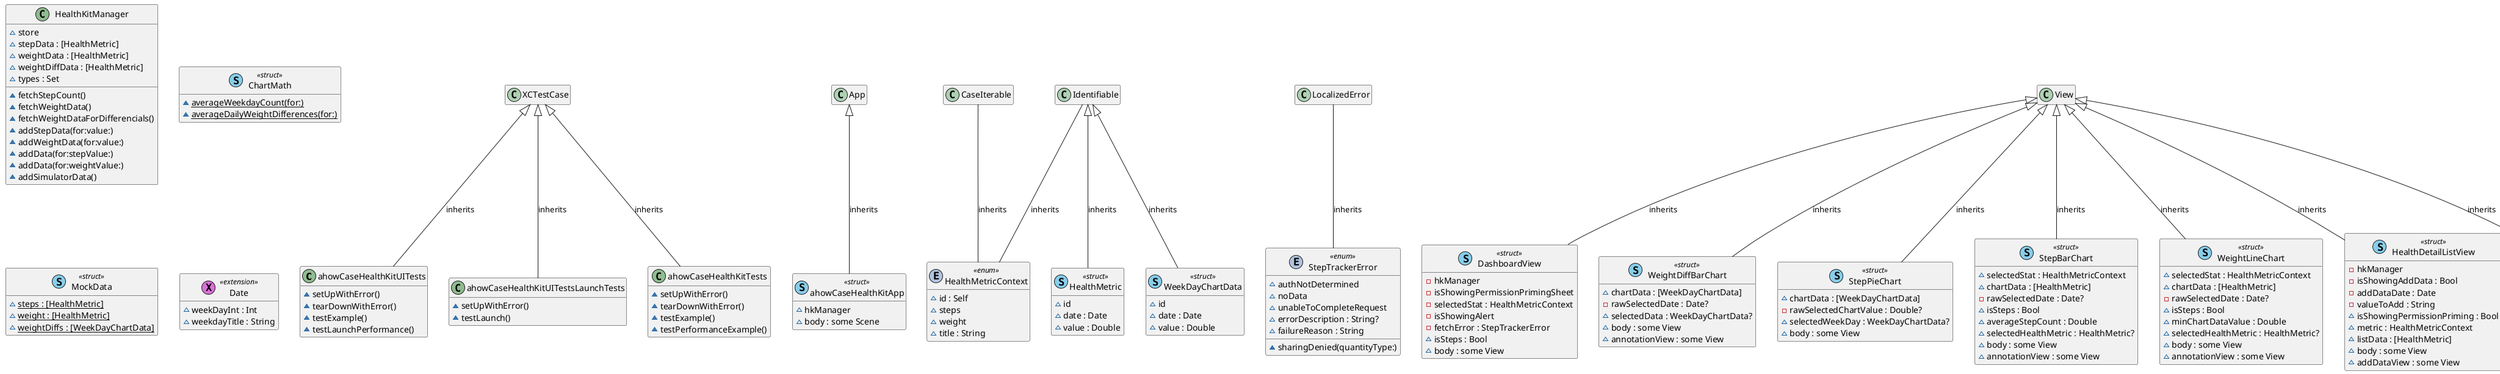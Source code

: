 @startuml
' STYLE START
hide empty members
skinparam shadowing false
' STYLE END
set namespaceSeparator none


class "ahowCaseHealthKitUITests" as ahowCaseHealthKitUITests << (C, DarkSeaGreen) >> { 
  ~setUpWithError()
  ~tearDownWithError()
  ~testExample()
  ~testLaunchPerformance() 
}
class "ahowCaseHealthKitUITestsLaunchTests" as ahowCaseHealthKitUITestsLaunchTests << (C, DarkSeaGreen) >> { 
  ~setUpWithError()
  ~testLaunch() 
}
class "ahowCaseHealthKitTests" as ahowCaseHealthKitTests << (C, DarkSeaGreen) >> { 
  ~setUpWithError()
  ~tearDownWithError()
  ~testExample()
  ~testPerformanceExample() 
}
class "ahowCaseHealthKitApp" as ahowCaseHealthKitApp << (S, SkyBlue) struct >> { 
  ~hkManager
  ~body : some Scene 
}
class "HealthMetricContext" as HealthMetricContext << (E, LightSteelBlue) enum >> { 
  ~id : Self
  ~steps
  ~weight
  ~title : String 
}
class "StepTrackerError" as StepTrackerError << (E, LightSteelBlue) enum >> { 
  ~authNotDetermined
  ~sharingDenied(quantityType:)
  ~noData
  ~unableToCompleteRequest
  ~errorDescription : String?
  ~failureReason : String 
}
class "HealthKitManager" as HealthKitManager << (C, DarkSeaGreen) >> { 
  ~store
  ~stepData : [HealthMetric]
  ~weightData : [HealthMetric]
  ~weightDiffData : [HealthMetric]
  ~types : Set
  ~fetchStepCount()
  ~fetchWeightData()
  ~fetchWeightDataForDifferencials()
  ~addStepData(for:value:)
  ~addWeightData(for:value:)
  ~addData(for:stepValue:)
  ~addData(for:weightValue:)
  ~addSimulatorData() 
}
class "HealthMetric" as HealthMetric << (S, SkyBlue) struct >> { 
  ~id
  ~date : Date
  ~value : Double 
}
class "DashboardView" as DashboardView << (S, SkyBlue) struct >> { 
  -hkManager
  -isShowingPermissionPrimingSheet
  -selectedStat : HealthMetricContext
  -isShowingAlert
  -fetchError : StepTrackerError
  ~isSteps : Bool
  ~body : some View 
}
class "WeightDiffBarChart" as WeightDiffBarChart << (S, SkyBlue) struct >> { 
  ~chartData : [WeekDayChartData]
  -rawSelectedDate : Date?
  ~selectedData : WeekDayChartData?
  ~body : some View
  ~annotationView : some View 
}
class "StepPieChart" as StepPieChart << (S, SkyBlue) struct >> { 
  ~chartData : [WeekDayChartData]
  -rawSelectedChartValue : Double?
  ~selectedWeekDay : WeekDayChartData?
  ~body : some View 
}
class "StepBarChart" as StepBarChart << (S, SkyBlue) struct >> { 
  ~selectedStat : HealthMetricContext
  ~chartData : [HealthMetric]
  -rawSelectedDate : Date?
  ~isSteps : Bool
  ~averageStepCount : Double
  ~selectedHealthMetric : HealthMetric?
  ~body : some View
  ~annotationView : some View 
}
class "WeightLineChart" as WeightLineChart << (S, SkyBlue) struct >> { 
  ~selectedStat : HealthMetricContext
  ~chartData : [HealthMetric]
  -rawSelectedDate : Date?
  ~isSteps : Bool
  ~minChartDataValue : Double
  ~selectedHealthMetric : HealthMetric?
  ~body : some View
  ~annotationView : some View 
}
class "HealthDetailListView" as HealthDetailListView << (S, SkyBlue) struct >> { 
  -hkManager
  -isShowingAddData : Bool
  -addDataDate : Date
  -valueToAdd : String
  ~isShowingPermissionPriming : Bool
  ~metric : HealthMetricContext
  ~listData : [HealthMetric]
  ~body : some View
  ~addDataView : some View 
}
class "HealthKitPermissionPrimingView" as HealthKitPermissionPrimingView << (S, SkyBlue) struct >> { 
  -dismiss
  -hkmanager
  -isShowingHealthKitPermissions
  ~description
  ~body : some View 
}
class "WeekDayChartData" as WeekDayChartData << (S, SkyBlue) struct >> { 
  ~id
  ~date : Date
  ~value : Double 
}
class "ChartMath" as ChartMath << (S, SkyBlue) struct >> { 
  ~{static} averageWeekdayCount(for:)
  ~{static} averageDailyWeightDifferences(for:) 
}
class "MockData" as MockData << (S, SkyBlue) struct >> { 
  ~{static} steps : [HealthMetric]
  ~{static} weight : [HealthMetric]
  ~{static} weightDiffs : [WeekDayChartData] 
}
class "Date" as Date << (X, Orchid) extension >> { 
  ~weekDayInt : Int
  ~weekdayTitle : String 
}
XCTestCase <|-- ahowCaseHealthKitUITests : inherits
XCTestCase <|-- ahowCaseHealthKitUITestsLaunchTests : inherits
XCTestCase <|-- ahowCaseHealthKitTests : inherits
App <|-- ahowCaseHealthKitApp : inherits
CaseIterable -- HealthMetricContext : inherits
Identifiable -- HealthMetricContext : inherits
LocalizedError -- StepTrackerError : inherits
Identifiable <|-- HealthMetric : inherits
View <|-- DashboardView : inherits
View <|-- WeightDiffBarChart : inherits
View <|-- StepPieChart : inherits
View <|-- StepBarChart : inherits
View <|-- WeightLineChart : inherits
View <|-- HealthDetailListView : inherits
View <|-- HealthKitPermissionPrimingView : inherits
Identifiable <|-- WeekDayChartData : inherits

@enduml

